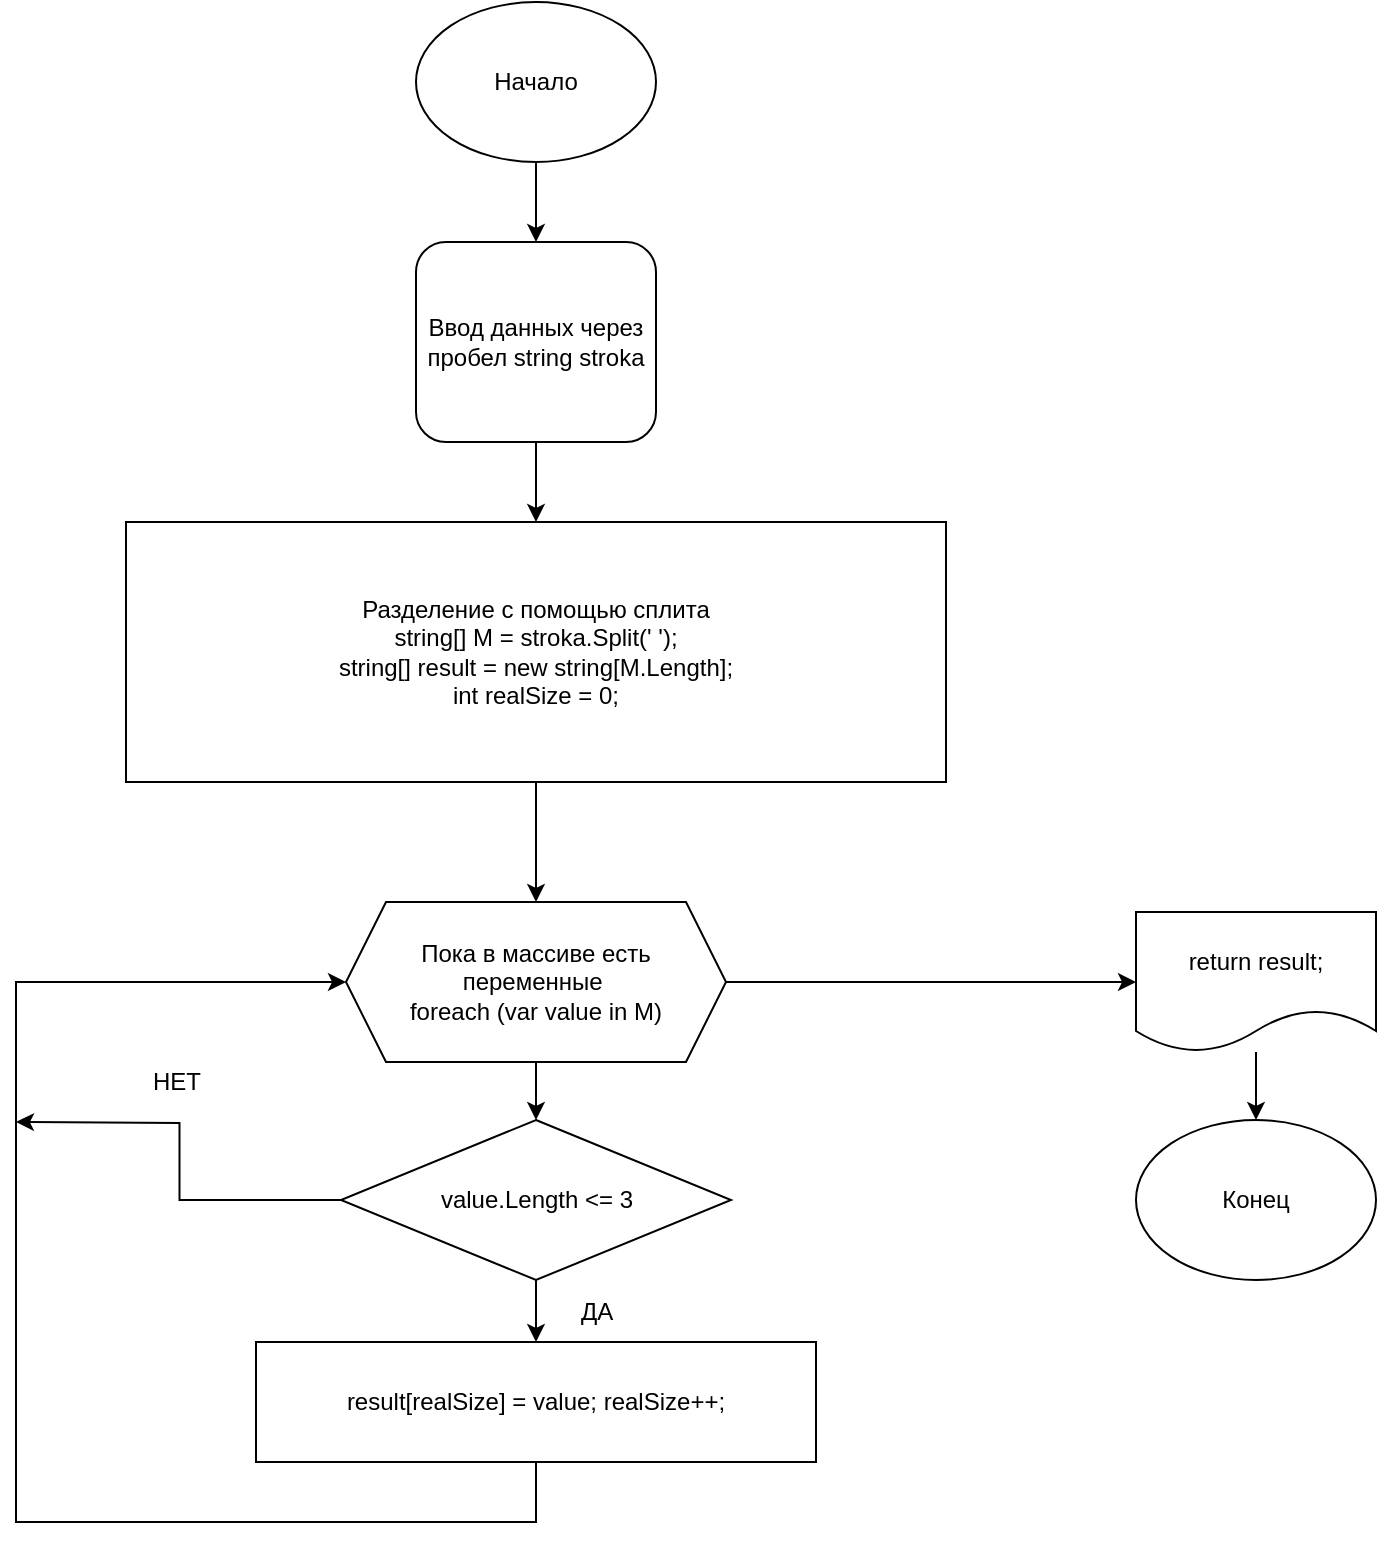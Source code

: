 <mxfile version="20.4.0" type="device"><diagram id="C5RBs43oDa-KdzZeNtuy" name="Page-1"><mxGraphModel dx="2894" dy="1125" grid="1" gridSize="10" guides="1" tooltips="1" connect="1" arrows="1" fold="1" page="1" pageScale="1" pageWidth="827" pageHeight="1169" math="0" shadow="0"><root><mxCell id="WIyWlLk6GJQsqaUBKTNV-0"/><mxCell id="WIyWlLk6GJQsqaUBKTNV-1" parent="WIyWlLk6GJQsqaUBKTNV-0"/><mxCell id="f0irkSzSZsklomHIBnNF-11" value="" style="edgeStyle=orthogonalEdgeStyle;rounded=0;orthogonalLoop=1;jettySize=auto;html=1;" edge="1" parent="WIyWlLk6GJQsqaUBKTNV-1" source="f0irkSzSZsklomHIBnNF-0" target="f0irkSzSZsklomHIBnNF-1"><mxGeometry relative="1" as="geometry"/></mxCell><mxCell id="f0irkSzSZsklomHIBnNF-0" value="Начало" style="ellipse;whiteSpace=wrap;html=1;" vertex="1" parent="WIyWlLk6GJQsqaUBKTNV-1"><mxGeometry x="270" y="80" width="120" height="80" as="geometry"/></mxCell><mxCell id="f0irkSzSZsklomHIBnNF-12" value="" style="edgeStyle=orthogonalEdgeStyle;rounded=0;orthogonalLoop=1;jettySize=auto;html=1;" edge="1" parent="WIyWlLk6GJQsqaUBKTNV-1" source="f0irkSzSZsklomHIBnNF-1" target="f0irkSzSZsklomHIBnNF-3"><mxGeometry relative="1" as="geometry"/></mxCell><mxCell id="f0irkSzSZsklomHIBnNF-1" value="Ввод данных через пробел string stroka" style="rounded=1;whiteSpace=wrap;html=1;" vertex="1" parent="WIyWlLk6GJQsqaUBKTNV-1"><mxGeometry x="270" y="200" width="120" height="100" as="geometry"/></mxCell><mxCell id="f0irkSzSZsklomHIBnNF-17" value="" style="edgeStyle=orthogonalEdgeStyle;rounded=0;orthogonalLoop=1;jettySize=auto;html=1;" edge="1" parent="WIyWlLk6GJQsqaUBKTNV-1" source="f0irkSzSZsklomHIBnNF-3" target="f0irkSzSZsklomHIBnNF-15"><mxGeometry relative="1" as="geometry"/></mxCell><mxCell id="f0irkSzSZsklomHIBnNF-3" value="Разделение с помощью сплита &lt;br&gt;string[] M = stroka.Split(' '); &lt;br&gt;string[] result = new string[M.Length]; &lt;br&gt;int realSize = 0;" style="rounded=0;whiteSpace=wrap;html=1;" vertex="1" parent="WIyWlLk6GJQsqaUBKTNV-1"><mxGeometry x="125" y="340" width="410" height="130" as="geometry"/></mxCell><mxCell id="f0irkSzSZsklomHIBnNF-19" value="" style="edgeStyle=orthogonalEdgeStyle;rounded=0;orthogonalLoop=1;jettySize=auto;html=1;" edge="1" parent="WIyWlLk6GJQsqaUBKTNV-1" source="f0irkSzSZsklomHIBnNF-4" target="f0irkSzSZsklomHIBnNF-7"><mxGeometry relative="1" as="geometry"/></mxCell><mxCell id="f0irkSzSZsklomHIBnNF-25" style="edgeStyle=orthogonalEdgeStyle;rounded=0;orthogonalLoop=1;jettySize=auto;html=1;exitX=0;exitY=0.5;exitDx=0;exitDy=0;" edge="1" parent="WIyWlLk6GJQsqaUBKTNV-1" source="f0irkSzSZsklomHIBnNF-4"><mxGeometry relative="1" as="geometry"><mxPoint x="70" y="640" as="targetPoint"/></mxGeometry></mxCell><mxCell id="f0irkSzSZsklomHIBnNF-4" value="value.Length &lt;= 3" style="rhombus;whiteSpace=wrap;html=1;" vertex="1" parent="WIyWlLk6GJQsqaUBKTNV-1"><mxGeometry x="232.5" y="639" width="195" height="80" as="geometry"/></mxCell><mxCell id="f0irkSzSZsklomHIBnNF-24" style="edgeStyle=orthogonalEdgeStyle;rounded=0;orthogonalLoop=1;jettySize=auto;html=1;" edge="1" parent="WIyWlLk6GJQsqaUBKTNV-1" source="f0irkSzSZsklomHIBnNF-7" target="f0irkSzSZsklomHIBnNF-15"><mxGeometry relative="1" as="geometry"><mxPoint x="110" y="510" as="targetPoint"/><Array as="points"><mxPoint x="330" y="840"/><mxPoint x="70" y="840"/><mxPoint x="70" y="570"/></Array></mxGeometry></mxCell><mxCell id="f0irkSzSZsklomHIBnNF-7" value="result[realSize] = value; realSize++;" style="rounded=0;whiteSpace=wrap;html=1;" vertex="1" parent="WIyWlLk6GJQsqaUBKTNV-1"><mxGeometry x="190" y="750" width="280" height="60" as="geometry"/></mxCell><mxCell id="f0irkSzSZsklomHIBnNF-21" value="" style="edgeStyle=orthogonalEdgeStyle;rounded=0;orthogonalLoop=1;jettySize=auto;html=1;" edge="1" parent="WIyWlLk6GJQsqaUBKTNV-1" source="f0irkSzSZsklomHIBnNF-9" target="f0irkSzSZsklomHIBnNF-10"><mxGeometry relative="1" as="geometry"/></mxCell><mxCell id="f0irkSzSZsklomHIBnNF-9" value="return result;" style="shape=document;whiteSpace=wrap;html=1;boundedLbl=1;" vertex="1" parent="WIyWlLk6GJQsqaUBKTNV-1"><mxGeometry x="630" y="535" width="120" height="70" as="geometry"/></mxCell><mxCell id="f0irkSzSZsklomHIBnNF-10" value="Конец" style="ellipse;whiteSpace=wrap;html=1;" vertex="1" parent="WIyWlLk6GJQsqaUBKTNV-1"><mxGeometry x="630" y="639" width="120" height="80" as="geometry"/></mxCell><mxCell id="f0irkSzSZsklomHIBnNF-18" value="" style="edgeStyle=orthogonalEdgeStyle;rounded=0;orthogonalLoop=1;jettySize=auto;html=1;" edge="1" parent="WIyWlLk6GJQsqaUBKTNV-1" source="f0irkSzSZsklomHIBnNF-15" target="f0irkSzSZsklomHIBnNF-4"><mxGeometry relative="1" as="geometry"/></mxCell><mxCell id="f0irkSzSZsklomHIBnNF-22" style="edgeStyle=orthogonalEdgeStyle;rounded=0;orthogonalLoop=1;jettySize=auto;html=1;entryX=0;entryY=0.5;entryDx=0;entryDy=0;" edge="1" parent="WIyWlLk6GJQsqaUBKTNV-1" source="f0irkSzSZsklomHIBnNF-15" target="f0irkSzSZsklomHIBnNF-9"><mxGeometry relative="1" as="geometry"/></mxCell><mxCell id="f0irkSzSZsklomHIBnNF-15" value="Пока в массиве есть переменные&amp;nbsp;&lt;br&gt;foreach (var value in M)" style="shape=hexagon;perimeter=hexagonPerimeter2;whiteSpace=wrap;html=1;fixedSize=1;" vertex="1" parent="WIyWlLk6GJQsqaUBKTNV-1"><mxGeometry x="235" y="530" width="190" height="80" as="geometry"/></mxCell><mxCell id="f0irkSzSZsklomHIBnNF-26" value="ДА" style="text;html=1;align=center;verticalAlign=middle;resizable=0;points=[];autosize=1;strokeColor=none;fillColor=none;" vertex="1" parent="WIyWlLk6GJQsqaUBKTNV-1"><mxGeometry x="340" y="720" width="40" height="30" as="geometry"/></mxCell><mxCell id="f0irkSzSZsklomHIBnNF-27" value="НЕТ" style="text;html=1;align=center;verticalAlign=middle;resizable=0;points=[];autosize=1;strokeColor=none;fillColor=none;" vertex="1" parent="WIyWlLk6GJQsqaUBKTNV-1"><mxGeometry x="125" y="605" width="50" height="30" as="geometry"/></mxCell></root></mxGraphModel></diagram></mxfile>